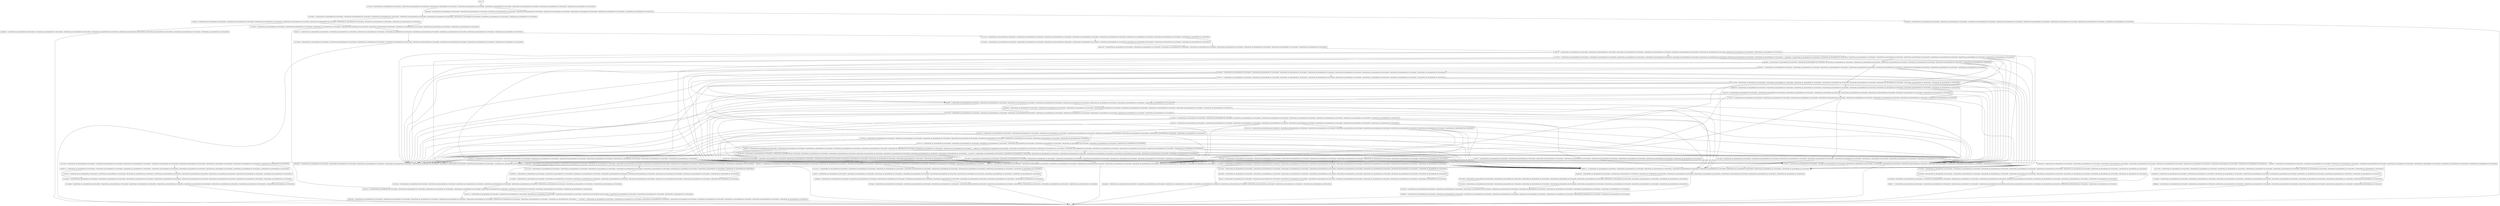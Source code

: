 digraph fetchINWithNoLatch {
node [shape=record];
1175929357 [label="1175929357 - [(!SEQUENTIAL && !JECACHESIZE && DUPLICATES), (!SEQUENTIAL && JECACHESIZE && !DUPLICATES), (SEQUENTIAL && !JECACHESIZE && !DUPLICATES), (!SEQUENTIAL && JECACHESIZE && DUPLICATES), (SEQUENTIAL && JECACHESIZE && DUPLICATES), (SEQUENTIAL && !JECACHESIZE && DUPLICATES), (SEQUENTIAL && JECACHESIZE && !DUPLICATES), (!SEQUENTIAL && !JECACHESIZE && !DUPLICATES)]"];
1757825976 [label="1757825976 - [(!SEQUENTIAL && !JECACHESIZE && DUPLICATES), (!SEQUENTIAL && JECACHESIZE && !DUPLICATES), (SEQUENTIAL && !JECACHESIZE && !DUPLICATES), (!SEQUENTIAL && JECACHESIZE && DUPLICATES), (SEQUENTIAL && JECACHESIZE && DUPLICATES), (SEQUENTIAL && !JECACHESIZE && DUPLICATES), (SEQUENTIAL && JECACHESIZE && !DUPLICATES), (!SEQUENTIAL && !JECACHESIZE && !DUPLICATES)]"];
50576095 [label="50576095 - [(!SEQUENTIAL && !JECACHESIZE && DUPLICATES), (!SEQUENTIAL && JECACHESIZE && !DUPLICATES), (SEQUENTIAL && !JECACHESIZE && !DUPLICATES), (!SEQUENTIAL && JECACHESIZE && DUPLICATES), (SEQUENTIAL && JECACHESIZE && DUPLICATES), (SEQUENTIAL && !JECACHESIZE && DUPLICATES), (SEQUENTIAL && JECACHESIZE && !DUPLICATES), (!SEQUENTIAL && !JECACHESIZE && !DUPLICATES)]"];
688482961 [label="688482961 - [(!SEQUENTIAL && !JECACHESIZE && DUPLICATES), (!SEQUENTIAL && JECACHESIZE && !DUPLICATES), (SEQUENTIAL && !JECACHESIZE && !DUPLICATES), (!SEQUENTIAL && JECACHESIZE && DUPLICATES), (SEQUENTIAL && JECACHESIZE && DUPLICATES), (SEQUENTIAL && !JECACHESIZE && DUPLICATES), (SEQUENTIAL && JECACHESIZE && !DUPLICATES), (!SEQUENTIAL && !JECACHESIZE && !DUPLICATES)]"];
1511283987 [label="1511283987 - [(!SEQUENTIAL && !JECACHESIZE && DUPLICATES), (!SEQUENTIAL && JECACHESIZE && !DUPLICATES), (SEQUENTIAL && !JECACHESIZE && !DUPLICATES), (!SEQUENTIAL && JECACHESIZE && DUPLICATES), (SEQUENTIAL && JECACHESIZE && DUPLICATES), (SEQUENTIAL && !JECACHESIZE && DUPLICATES), (SEQUENTIAL && JECACHESIZE && !DUPLICATES), (!SEQUENTIAL && !JECACHESIZE && !DUPLICATES)]"];
636833717 [label="636833717 - [(!SEQUENTIAL && !JECACHESIZE && DUPLICATES), (!SEQUENTIAL && JECACHESIZE && !DUPLICATES), (SEQUENTIAL && !JECACHESIZE && !DUPLICATES), (!SEQUENTIAL && JECACHESIZE && DUPLICATES), (SEQUENTIAL && JECACHESIZE && DUPLICATES), (SEQUENTIAL && !JECACHESIZE && DUPLICATES), (SEQUENTIAL && JECACHESIZE && !DUPLICATES), (!SEQUENTIAL && !JECACHESIZE && !DUPLICATES)]"];
1428786220 [label="1428786220 - [(!SEQUENTIAL && !JECACHESIZE && DUPLICATES), (!SEQUENTIAL && JECACHESIZE && !DUPLICATES), (SEQUENTIAL && !JECACHESIZE && !DUPLICATES), (!SEQUENTIAL && JECACHESIZE && DUPLICATES), (SEQUENTIAL && JECACHESIZE && DUPLICATES), (SEQUENTIAL && !JECACHESIZE && DUPLICATES), (SEQUENTIAL && JECACHESIZE && !DUPLICATES), (!SEQUENTIAL && !JECACHESIZE && !DUPLICATES)]"];
1859151424 [label="1859151424 - [(!SEQUENTIAL && !JECACHESIZE && DUPLICATES), (!SEQUENTIAL && JECACHESIZE && !DUPLICATES), (SEQUENTIAL && !JECACHESIZE && !DUPLICATES), (!SEQUENTIAL && JECACHESIZE && DUPLICATES), (SEQUENTIAL && JECACHESIZE && DUPLICATES), (SEQUENTIAL && !JECACHESIZE && DUPLICATES), (SEQUENTIAL && JECACHESIZE && !DUPLICATES), (!SEQUENTIAL && !JECACHESIZE && !DUPLICATES)]"];
1865404251 [label="1865404251 - [(!SEQUENTIAL && !JECACHESIZE && DUPLICATES), (!SEQUENTIAL && JECACHESIZE && !DUPLICATES), (SEQUENTIAL && !JECACHESIZE && !DUPLICATES), (!SEQUENTIAL && JECACHESIZE && DUPLICATES), (SEQUENTIAL && JECACHESIZE && DUPLICATES), (SEQUENTIAL && !JECACHESIZE && DUPLICATES), (SEQUENTIAL && JECACHESIZE && !DUPLICATES), (!SEQUENTIAL && !JECACHESIZE && !DUPLICATES)]"];
183567047 [label="183567047 - [(!SEQUENTIAL && !JECACHESIZE && DUPLICATES), (!SEQUENTIAL && JECACHESIZE && !DUPLICATES), (SEQUENTIAL && !JECACHESIZE && !DUPLICATES), (!SEQUENTIAL && JECACHESIZE && DUPLICATES), (SEQUENTIAL && JECACHESIZE && DUPLICATES), (SEQUENTIAL && !JECACHESIZE && DUPLICATES), (SEQUENTIAL && JECACHESIZE && !DUPLICATES), (!SEQUENTIAL && !JECACHESIZE && !DUPLICATES)]"];
1893762248 [label="1893762248 - [(!SEQUENTIAL && !JECACHESIZE && DUPLICATES), (!SEQUENTIAL && JECACHESIZE && !DUPLICATES), (SEQUENTIAL && !JECACHESIZE && !DUPLICATES), (!SEQUENTIAL && JECACHESIZE && DUPLICATES), (SEQUENTIAL && JECACHESIZE && DUPLICATES), (SEQUENTIAL && !JECACHESIZE && DUPLICATES), (SEQUENTIAL && JECACHESIZE && !DUPLICATES), (!SEQUENTIAL && !JECACHESIZE && !DUPLICATES)]"];
1847924907 [label="1847924907 - [(!SEQUENTIAL && !JECACHESIZE && DUPLICATES), (!SEQUENTIAL && JECACHESIZE && !DUPLICATES), (SEQUENTIAL && !JECACHESIZE && !DUPLICATES), (!SEQUENTIAL && JECACHESIZE && DUPLICATES), (SEQUENTIAL && JECACHESIZE && DUPLICATES), (SEQUENTIAL && !JECACHESIZE && DUPLICATES), (SEQUENTIAL && JECACHESIZE && !DUPLICATES), (!SEQUENTIAL && !JECACHESIZE && !DUPLICATES)]"];
1397703344 [label="1397703344 - [(!SEQUENTIAL && !JECACHESIZE && DUPLICATES), (!SEQUENTIAL && JECACHESIZE && !DUPLICATES), (SEQUENTIAL && !JECACHESIZE && !DUPLICATES), (!SEQUENTIAL && JECACHESIZE && DUPLICATES), (SEQUENTIAL && JECACHESIZE && DUPLICATES), (SEQUENTIAL && !JECACHESIZE && DUPLICATES), (SEQUENTIAL && JECACHESIZE && !DUPLICATES), (!SEQUENTIAL && !JECACHESIZE && !DUPLICATES)]"];
1638979623 [label="1638979623 - [(!SEQUENTIAL && !JECACHESIZE && DUPLICATES), (!SEQUENTIAL && JECACHESIZE && !DUPLICATES), (SEQUENTIAL && !JECACHESIZE && !DUPLICATES), (!SEQUENTIAL && JECACHESIZE && DUPLICATES), (SEQUENTIAL && JECACHESIZE && DUPLICATES), (SEQUENTIAL && !JECACHESIZE && DUPLICATES), (SEQUENTIAL && JECACHESIZE && !DUPLICATES), (!SEQUENTIAL && !JECACHESIZE && !DUPLICATES)]"];
1265242331 [label="1265242331 - [(!SEQUENTIAL && !JECACHESIZE && DUPLICATES), (!SEQUENTIAL && JECACHESIZE && !DUPLICATES), (SEQUENTIAL && !JECACHESIZE && !DUPLICATES), (!SEQUENTIAL && JECACHESIZE && DUPLICATES), (SEQUENTIAL && JECACHESIZE && DUPLICATES), (SEQUENTIAL && !JECACHESIZE && DUPLICATES), (SEQUENTIAL && JECACHESIZE && !DUPLICATES), (!SEQUENTIAL && !JECACHESIZE && !DUPLICATES)]"];
1968321042 [label="1968321042 - [(!SEQUENTIAL && !JECACHESIZE && DUPLICATES), (!SEQUENTIAL && JECACHESIZE && !DUPLICATES), (SEQUENTIAL && !JECACHESIZE && !DUPLICATES), (!SEQUENTIAL && JECACHESIZE && DUPLICATES), (SEQUENTIAL && JECACHESIZE && DUPLICATES), (SEQUENTIAL && !JECACHESIZE && DUPLICATES), (SEQUENTIAL && JECACHESIZE && !DUPLICATES), (!SEQUENTIAL && !JECACHESIZE && !DUPLICATES)]"];
1294930820 [label="1294930820 - [(!SEQUENTIAL && !JECACHESIZE && DUPLICATES), (!SEQUENTIAL && JECACHESIZE && !DUPLICATES), (SEQUENTIAL && !JECACHESIZE && !DUPLICATES), (!SEQUENTIAL && JECACHESIZE && DUPLICATES), (SEQUENTIAL && JECACHESIZE && DUPLICATES), (SEQUENTIAL && !JECACHESIZE && DUPLICATES), (SEQUENTIAL && JECACHESIZE && !DUPLICATES), (!SEQUENTIAL && !JECACHESIZE && !DUPLICATES)]"];
842222343 [label="842222343 - [(!SEQUENTIAL && !JECACHESIZE && DUPLICATES), (!SEQUENTIAL && JECACHESIZE && !DUPLICATES), (SEQUENTIAL && !JECACHESIZE && !DUPLICATES), (!SEQUENTIAL && JECACHESIZE && DUPLICATES), (SEQUENTIAL && JECACHESIZE && DUPLICATES), (SEQUENTIAL && !JECACHESIZE && DUPLICATES), (SEQUENTIAL && JECACHESIZE && !DUPLICATES), (!SEQUENTIAL && !JECACHESIZE && !DUPLICATES)]"];
1990811282 [label="1990811282 - [(!SEQUENTIAL && !JECACHESIZE && DUPLICATES), (!SEQUENTIAL && JECACHESIZE && !DUPLICATES), (SEQUENTIAL && !JECACHESIZE && !DUPLICATES), (!SEQUENTIAL && JECACHESIZE && DUPLICATES), (SEQUENTIAL && JECACHESIZE && DUPLICATES), (SEQUENTIAL && !JECACHESIZE && DUPLICATES), (SEQUENTIAL && JECACHESIZE && !DUPLICATES), (!SEQUENTIAL && !JECACHESIZE && !DUPLICATES)]"];
2129258014 [label="2129258014 - [(!SEQUENTIAL && !JECACHESIZE && DUPLICATES), (!SEQUENTIAL && JECACHESIZE && !DUPLICATES), (SEQUENTIAL && !JECACHESIZE && !DUPLICATES), (!SEQUENTIAL && JECACHESIZE && DUPLICATES), (SEQUENTIAL && JECACHESIZE && DUPLICATES), (SEQUENTIAL && !JECACHESIZE && DUPLICATES), (SEQUENTIAL && JECACHESIZE && !DUPLICATES), (!SEQUENTIAL && !JECACHESIZE && !DUPLICATES)]"];
416742822 [label="416742822 - [(!SEQUENTIAL && !JECACHESIZE && DUPLICATES), (!SEQUENTIAL && JECACHESIZE && !DUPLICATES), (SEQUENTIAL && !JECACHESIZE && !DUPLICATES), (!SEQUENTIAL && JECACHESIZE && DUPLICATES), (SEQUENTIAL && JECACHESIZE && DUPLICATES), (SEQUENTIAL && !JECACHESIZE && DUPLICATES), (SEQUENTIAL && JECACHESIZE && !DUPLICATES), (!SEQUENTIAL && !JECACHESIZE && !DUPLICATES)]"];
988605829 [label="988605829 - [(!SEQUENTIAL && !JECACHESIZE && DUPLICATES), (!SEQUENTIAL && JECACHESIZE && !DUPLICATES), (SEQUENTIAL && !JECACHESIZE && !DUPLICATES), (!SEQUENTIAL && JECACHESIZE && DUPLICATES), (SEQUENTIAL && JECACHESIZE && DUPLICATES), (SEQUENTIAL && !JECACHESIZE && DUPLICATES), (SEQUENTIAL && JECACHESIZE && !DUPLICATES), (!SEQUENTIAL && !JECACHESIZE && !DUPLICATES)]"];
978810331 [label="978810331 - [(!SEQUENTIAL && !JECACHESIZE && DUPLICATES), (!SEQUENTIAL && JECACHESIZE && !DUPLICATES), (SEQUENTIAL && !JECACHESIZE && !DUPLICATES), (!SEQUENTIAL && JECACHESIZE && DUPLICATES), (SEQUENTIAL && JECACHESIZE && DUPLICATES), (SEQUENTIAL && !JECACHESIZE && DUPLICATES), (SEQUENTIAL && JECACHESIZE && !DUPLICATES), (!SEQUENTIAL && !JECACHESIZE && !DUPLICATES)]"];
143076157 [label="143076157 - [(!SEQUENTIAL && !JECACHESIZE && DUPLICATES), (!SEQUENTIAL && JECACHESIZE && !DUPLICATES), (SEQUENTIAL && !JECACHESIZE && !DUPLICATES), (!SEQUENTIAL && JECACHESIZE && DUPLICATES), (SEQUENTIAL && JECACHESIZE && DUPLICATES), (SEQUENTIAL && !JECACHESIZE && DUPLICATES), (SEQUENTIAL && JECACHESIZE && !DUPLICATES), (!SEQUENTIAL && !JECACHESIZE && !DUPLICATES)]"];
1286408285 [label="1286408285 - [(!SEQUENTIAL && !JECACHESIZE && DUPLICATES), (!SEQUENTIAL && JECACHESIZE && !DUPLICATES), (SEQUENTIAL && !JECACHESIZE && !DUPLICATES), (!SEQUENTIAL && JECACHESIZE && DUPLICATES), (SEQUENTIAL && JECACHESIZE && DUPLICATES), (SEQUENTIAL && !JECACHESIZE && DUPLICATES), (SEQUENTIAL && JECACHESIZE && !DUPLICATES), (!SEQUENTIAL && !JECACHESIZE && !DUPLICATES)]"];
1620137950 [label="1620137950 - [(!SEQUENTIAL && !JECACHESIZE && DUPLICATES), (!SEQUENTIAL && JECACHESIZE && !DUPLICATES), (SEQUENTIAL && !JECACHESIZE && !DUPLICATES), (!SEQUENTIAL && JECACHESIZE && DUPLICATES), (SEQUENTIAL && JECACHESIZE && DUPLICATES), (SEQUENTIAL && !JECACHESIZE && DUPLICATES), (SEQUENTIAL && JECACHESIZE && !DUPLICATES), (!SEQUENTIAL && !JECACHESIZE && !DUPLICATES)]"];
2075461814 [label="2075461814 - [(!SEQUENTIAL && !JECACHESIZE && DUPLICATES), (!SEQUENTIAL && JECACHESIZE && !DUPLICATES), (SEQUENTIAL && !JECACHESIZE && !DUPLICATES), (!SEQUENTIAL && JECACHESIZE && DUPLICATES), (SEQUENTIAL && JECACHESIZE && DUPLICATES), (SEQUENTIAL && !JECACHESIZE && DUPLICATES), (SEQUENTIAL && JECACHESIZE && !DUPLICATES), (!SEQUENTIAL && !JECACHESIZE && !DUPLICATES)]"];
1990681731 [label="1990681731 - [(!SEQUENTIAL && !JECACHESIZE && DUPLICATES), (!SEQUENTIAL && JECACHESIZE && !DUPLICATES), (SEQUENTIAL && !JECACHESIZE && !DUPLICATES), (!SEQUENTIAL && JECACHESIZE && DUPLICATES), (SEQUENTIAL && JECACHESIZE && DUPLICATES), (SEQUENTIAL && !JECACHESIZE && DUPLICATES), (SEQUENTIAL && JECACHESIZE && !DUPLICATES), (!SEQUENTIAL && !JECACHESIZE && !DUPLICATES)]"];
325332469 [label="325332469 - [(!SEQUENTIAL && !JECACHESIZE && DUPLICATES), (!SEQUENTIAL && JECACHESIZE && !DUPLICATES), (SEQUENTIAL && !JECACHESIZE && !DUPLICATES), (!SEQUENTIAL && JECACHESIZE && DUPLICATES), (SEQUENTIAL && JECACHESIZE && DUPLICATES), (SEQUENTIAL && !JECACHESIZE && DUPLICATES), (SEQUENTIAL && JECACHESIZE && !DUPLICATES), (!SEQUENTIAL && !JECACHESIZE && !DUPLICATES)]"];
549726033 [label="549726033 - [(!SEQUENTIAL && !JECACHESIZE && DUPLICATES), (!SEQUENTIAL && JECACHESIZE && !DUPLICATES), (SEQUENTIAL && !JECACHESIZE && !DUPLICATES), (!SEQUENTIAL && JECACHESIZE && DUPLICATES), (SEQUENTIAL && JECACHESIZE && DUPLICATES), (SEQUENTIAL && !JECACHESIZE && DUPLICATES), (SEQUENTIAL && JECACHESIZE && !DUPLICATES), (!SEQUENTIAL && !JECACHESIZE && !DUPLICATES)]"];
entry [label="entry - []"];
exit [label="exit - []"];
1282603265 [label="1282603265 - [(!SEQUENTIAL && !JECACHESIZE && DUPLICATES), (!SEQUENTIAL && JECACHESIZE && !DUPLICATES), (SEQUENTIAL && !JECACHESIZE && !DUPLICATES), (!SEQUENTIAL && JECACHESIZE && DUPLICATES), (SEQUENTIAL && JECACHESIZE && DUPLICATES), (SEQUENTIAL && !JECACHESIZE && DUPLICATES), (SEQUENTIAL && JECACHESIZE && !DUPLICATES), (!SEQUENTIAL && !JECACHESIZE && !DUPLICATES)]"];
862848676 [label="862848676 - [(!SEQUENTIAL && !JECACHESIZE && DUPLICATES), (!SEQUENTIAL && JECACHESIZE && !DUPLICATES), (SEQUENTIAL && !JECACHESIZE && !DUPLICATES), (!SEQUENTIAL && JECACHESIZE && DUPLICATES), (SEQUENTIAL && JECACHESIZE && DUPLICATES), (SEQUENTIAL && !JECACHESIZE && DUPLICATES), (SEQUENTIAL && JECACHESIZE && !DUPLICATES), (!SEQUENTIAL && !JECACHESIZE && !DUPLICATES)]"];
1804221626 [label="1804221626 - [(!SEQUENTIAL && !JECACHESIZE && DUPLICATES), (!SEQUENTIAL && JECACHESIZE && !DUPLICATES), (SEQUENTIAL && !JECACHESIZE && !DUPLICATES), (!SEQUENTIAL && JECACHESIZE && DUPLICATES), (SEQUENTIAL && JECACHESIZE && DUPLICATES), (SEQUENTIAL && !JECACHESIZE && DUPLICATES), (SEQUENTIAL && JECACHESIZE && !DUPLICATES), (!SEQUENTIAL && !JECACHESIZE && !DUPLICATES)]"];
297215423 [label="297215423 - [(!SEQUENTIAL && !JECACHESIZE && DUPLICATES), (!SEQUENTIAL && JECACHESIZE && !DUPLICATES), (SEQUENTIAL && !JECACHESIZE && !DUPLICATES), (!SEQUENTIAL && JECACHESIZE && DUPLICATES), (SEQUENTIAL && JECACHESIZE && DUPLICATES), (SEQUENTIAL && !JECACHESIZE && DUPLICATES), (SEQUENTIAL && JECACHESIZE && !DUPLICATES), (!SEQUENTIAL && !JECACHESIZE && !DUPLICATES)]"];
577631483 [label="577631483 - [(!SEQUENTIAL && !JECACHESIZE && DUPLICATES), (!SEQUENTIAL && JECACHESIZE && !DUPLICATES), (SEQUENTIAL && !JECACHESIZE && !DUPLICATES), (!SEQUENTIAL && JECACHESIZE && DUPLICATES), (SEQUENTIAL && JECACHESIZE && DUPLICATES), (SEQUENTIAL && !JECACHESIZE && DUPLICATES), (SEQUENTIAL && JECACHESIZE && !DUPLICATES), (!SEQUENTIAL && !JECACHESIZE && !DUPLICATES)]"];
689869031 [label="689869031 - [(!SEQUENTIAL && !JECACHESIZE && DUPLICATES), (!SEQUENTIAL && JECACHESIZE && !DUPLICATES), (SEQUENTIAL && !JECACHESIZE && !DUPLICATES), (!SEQUENTIAL && JECACHESIZE && DUPLICATES), (SEQUENTIAL && JECACHESIZE && DUPLICATES), (SEQUENTIAL && !JECACHESIZE && DUPLICATES), (SEQUENTIAL && JECACHESIZE && !DUPLICATES), (!SEQUENTIAL && !JECACHESIZE && !DUPLICATES)]"];
1146765544 [label="1146765544 - [(!SEQUENTIAL && !JECACHESIZE && DUPLICATES), (!SEQUENTIAL && JECACHESIZE && !DUPLICATES), (SEQUENTIAL && !JECACHESIZE && !DUPLICATES), (!SEQUENTIAL && JECACHESIZE && DUPLICATES), (SEQUENTIAL && JECACHESIZE && DUPLICATES), (SEQUENTIAL && !JECACHESIZE && DUPLICATES), (SEQUENTIAL && JECACHESIZE && !DUPLICATES), (!SEQUENTIAL && !JECACHESIZE && !DUPLICATES)]"];
332726169 [label="332726169 - [(!SEQUENTIAL && !JECACHESIZE && DUPLICATES), (!SEQUENTIAL && JECACHESIZE && !DUPLICATES), (SEQUENTIAL && !JECACHESIZE && !DUPLICATES), (!SEQUENTIAL && JECACHESIZE && DUPLICATES), (SEQUENTIAL && JECACHESIZE && DUPLICATES), (SEQUENTIAL && !JECACHESIZE && DUPLICATES), (SEQUENTIAL && JECACHESIZE && !DUPLICATES), (!SEQUENTIAL && !JECACHESIZE && !DUPLICATES)]"];
380048721 [label="380048721 - [(!SEQUENTIAL && !JECACHESIZE && DUPLICATES), (!SEQUENTIAL && JECACHESIZE && !DUPLICATES), (SEQUENTIAL && !JECACHESIZE && !DUPLICATES), (!SEQUENTIAL && JECACHESIZE && DUPLICATES), (SEQUENTIAL && JECACHESIZE && DUPLICATES), (SEQUENTIAL && !JECACHESIZE && DUPLICATES), (SEQUENTIAL && JECACHESIZE && !DUPLICATES), (!SEQUENTIAL && !JECACHESIZE && !DUPLICATES)]"];
95720940 [label="95720940 - [(!SEQUENTIAL && !JECACHESIZE && DUPLICATES), (!SEQUENTIAL && JECACHESIZE && !DUPLICATES), (SEQUENTIAL && !JECACHESIZE && !DUPLICATES), (!SEQUENTIAL && JECACHESIZE && DUPLICATES), (SEQUENTIAL && JECACHESIZE && DUPLICATES), (SEQUENTIAL && !JECACHESIZE && DUPLICATES), (SEQUENTIAL && JECACHESIZE && !DUPLICATES), (!SEQUENTIAL && !JECACHESIZE && !DUPLICATES)]"];
1354236609 [label="1354236609 - [(!SEQUENTIAL && !JECACHESIZE && DUPLICATES), (!SEQUENTIAL && JECACHESIZE && !DUPLICATES), (SEQUENTIAL && !JECACHESIZE && !DUPLICATES), (!SEQUENTIAL && JECACHESIZE && DUPLICATES), (SEQUENTIAL && JECACHESIZE && DUPLICATES), (SEQUENTIAL && !JECACHESIZE && DUPLICATES), (SEQUENTIAL && JECACHESIZE && !DUPLICATES), (!SEQUENTIAL && !JECACHESIZE && !DUPLICATES)]"];
296424157 [label="296424157 - [(!SEQUENTIAL && !JECACHESIZE && DUPLICATES), (!SEQUENTIAL && JECACHESIZE && !DUPLICATES), (SEQUENTIAL && !JECACHESIZE && !DUPLICATES), (!SEQUENTIAL && JECACHESIZE && DUPLICATES), (SEQUENTIAL && JECACHESIZE && DUPLICATES), (SEQUENTIAL && !JECACHESIZE && DUPLICATES), (SEQUENTIAL && JECACHESIZE && !DUPLICATES), (!SEQUENTIAL && !JECACHESIZE && !DUPLICATES)]"];
1809848671 [label="1809848671 - [(!SEQUENTIAL && !JECACHESIZE && DUPLICATES), (!SEQUENTIAL && JECACHESIZE && !DUPLICATES), (SEQUENTIAL && !JECACHESIZE && !DUPLICATES), (!SEQUENTIAL && JECACHESIZE && DUPLICATES), (SEQUENTIAL && JECACHESIZE && DUPLICATES), (SEQUENTIAL && !JECACHESIZE && DUPLICATES), (SEQUENTIAL && JECACHESIZE && !DUPLICATES), (!SEQUENTIAL && !JECACHESIZE && !DUPLICATES)]"];
707290272 [label="707290272 - [(!SEQUENTIAL && !JECACHESIZE && DUPLICATES), (!SEQUENTIAL && JECACHESIZE && !DUPLICATES), (SEQUENTIAL && !JECACHESIZE && !DUPLICATES), (!SEQUENTIAL && JECACHESIZE && DUPLICATES), (SEQUENTIAL && JECACHESIZE && DUPLICATES), (SEQUENTIAL && !JECACHESIZE && DUPLICATES), (SEQUENTIAL && JECACHESIZE && !DUPLICATES), (!SEQUENTIAL && !JECACHESIZE && !DUPLICATES)]"];
2118655692 [label="2118655692 - [(!SEQUENTIAL && !JECACHESIZE && DUPLICATES), (!SEQUENTIAL && JECACHESIZE && !DUPLICATES), (SEQUENTIAL && !JECACHESIZE && !DUPLICATES), (!SEQUENTIAL && JECACHESIZE && DUPLICATES), (SEQUENTIAL && JECACHESIZE && DUPLICATES), (SEQUENTIAL && !JECACHESIZE && DUPLICATES), (SEQUENTIAL && JECACHESIZE && !DUPLICATES), (!SEQUENTIAL && !JECACHESIZE && !DUPLICATES)]"];
260797119 [label="260797119 - [(!SEQUENTIAL && !JECACHESIZE && DUPLICATES), (!SEQUENTIAL && JECACHESIZE && !DUPLICATES), (SEQUENTIAL && !JECACHESIZE && !DUPLICATES), (!SEQUENTIAL && JECACHESIZE && DUPLICATES), (SEQUENTIAL && JECACHESIZE && DUPLICATES), (SEQUENTIAL && !JECACHESIZE && DUPLICATES), (SEQUENTIAL && JECACHESIZE && !DUPLICATES), (!SEQUENTIAL && !JECACHESIZE && !DUPLICATES)]"];
206464446 [label="206464446 - [(!SEQUENTIAL && !JECACHESIZE && DUPLICATES), (!SEQUENTIAL && JECACHESIZE && !DUPLICATES), (SEQUENTIAL && !JECACHESIZE && !DUPLICATES), (!SEQUENTIAL && JECACHESIZE && DUPLICATES), (SEQUENTIAL && JECACHESIZE && DUPLICATES), (SEQUENTIAL && !JECACHESIZE && DUPLICATES), (SEQUENTIAL && JECACHESIZE && !DUPLICATES), (!SEQUENTIAL && !JECACHESIZE && !DUPLICATES)]"];
651328852 [label="651328852 - [(!SEQUENTIAL && !JECACHESIZE && DUPLICATES), (!SEQUENTIAL && JECACHESIZE && !DUPLICATES), (SEQUENTIAL && !JECACHESIZE && !DUPLICATES), (!SEQUENTIAL && JECACHESIZE && DUPLICATES), (SEQUENTIAL && JECACHESIZE && DUPLICATES), (SEQUENTIAL && !JECACHESIZE && DUPLICATES), (SEQUENTIAL && JECACHESIZE && !DUPLICATES), (!SEQUENTIAL && !JECACHESIZE && !DUPLICATES)]"];
76694137 [label="76694137 - [(!SEQUENTIAL && !JECACHESIZE && DUPLICATES), (!SEQUENTIAL && JECACHESIZE && !DUPLICATES), (SEQUENTIAL && !JECACHESIZE && !DUPLICATES), (!SEQUENTIAL && JECACHESIZE && DUPLICATES), (SEQUENTIAL && JECACHESIZE && DUPLICATES), (SEQUENTIAL && !JECACHESIZE && DUPLICATES), (SEQUENTIAL && JECACHESIZE && !DUPLICATES), (!SEQUENTIAL && !JECACHESIZE && !DUPLICATES)]"];
13068287 [label="13068287 - [(!SEQUENTIAL && !JECACHESIZE && DUPLICATES), (!SEQUENTIAL && JECACHESIZE && !DUPLICATES), (SEQUENTIAL && !JECACHESIZE && !DUPLICATES), (!SEQUENTIAL && JECACHESIZE && DUPLICATES), (SEQUENTIAL && JECACHESIZE && DUPLICATES), (SEQUENTIAL && !JECACHESIZE && DUPLICATES), (SEQUENTIAL && JECACHESIZE && !DUPLICATES), (!SEQUENTIAL && !JECACHESIZE && !DUPLICATES)]"];
952321609 [label="952321609 - [(!SEQUENTIAL && !JECACHESIZE && DUPLICATES), (!SEQUENTIAL && JECACHESIZE && !DUPLICATES), (SEQUENTIAL && !JECACHESIZE && !DUPLICATES), (!SEQUENTIAL && JECACHESIZE && DUPLICATES), (SEQUENTIAL && JECACHESIZE && DUPLICATES), (SEQUENTIAL && !JECACHESIZE && DUPLICATES), (SEQUENTIAL && JECACHESIZE && !DUPLICATES), (!SEQUENTIAL && !JECACHESIZE && !DUPLICATES)]"];
1401506401 [label="1401506401 - [(!SEQUENTIAL && !JECACHESIZE && DUPLICATES), (!SEQUENTIAL && JECACHESIZE && !DUPLICATES), (SEQUENTIAL && !JECACHESIZE && !DUPLICATES), (!SEQUENTIAL && JECACHESIZE && DUPLICATES), (SEQUENTIAL && JECACHESIZE && DUPLICATES), (SEQUENTIAL && !JECACHESIZE && DUPLICATES), (SEQUENTIAL && JECACHESIZE && !DUPLICATES), (!SEQUENTIAL && !JECACHESIZE && !DUPLICATES)]"];
624863564 [label="624863564 - [(!SEQUENTIAL && !JECACHESIZE && DUPLICATES), (!SEQUENTIAL && JECACHESIZE && !DUPLICATES), (SEQUENTIAL && !JECACHESIZE && !DUPLICATES), (!SEQUENTIAL && JECACHESIZE && DUPLICATES), (SEQUENTIAL && JECACHESIZE && DUPLICATES), (SEQUENTIAL && !JECACHESIZE && DUPLICATES), (SEQUENTIAL && JECACHESIZE && !DUPLICATES), (!SEQUENTIAL && !JECACHESIZE && !DUPLICATES)]"];
26481289 [label="26481289 - [(!SEQUENTIAL && !JECACHESIZE && DUPLICATES), (!SEQUENTIAL && JECACHESIZE && !DUPLICATES), (SEQUENTIAL && !JECACHESIZE && !DUPLICATES), (!SEQUENTIAL && JECACHESIZE && DUPLICATES), (SEQUENTIAL && JECACHESIZE && DUPLICATES), (SEQUENTIAL && !JECACHESIZE && DUPLICATES), (SEQUENTIAL && JECACHESIZE && !DUPLICATES), (!SEQUENTIAL && !JECACHESIZE && !DUPLICATES)]"];
1017569953 [label="1017569953 - [(!SEQUENTIAL && !JECACHESIZE && DUPLICATES), (!SEQUENTIAL && JECACHESIZE && !DUPLICATES), (SEQUENTIAL && !JECACHESIZE && !DUPLICATES), (!SEQUENTIAL && JECACHESIZE && DUPLICATES), (SEQUENTIAL && JECACHESIZE && DUPLICATES), (SEQUENTIAL && !JECACHESIZE && DUPLICATES), (SEQUENTIAL && JECACHESIZE && !DUPLICATES), (!SEQUENTIAL && !JECACHESIZE && !DUPLICATES)]"];
1372014855 [label="1372014855 - [(!SEQUENTIAL && !JECACHESIZE && DUPLICATES), (!SEQUENTIAL && JECACHESIZE && !DUPLICATES), (SEQUENTIAL && !JECACHESIZE && !DUPLICATES), (!SEQUENTIAL && JECACHESIZE && DUPLICATES), (SEQUENTIAL && JECACHESIZE && DUPLICATES), (SEQUENTIAL && !JECACHESIZE && DUPLICATES), (SEQUENTIAL && JECACHESIZE && !DUPLICATES), (!SEQUENTIAL && !JECACHESIZE && !DUPLICATES)]"];
681769108 [label="681769108 - [(!SEQUENTIAL && !JECACHESIZE && DUPLICATES), (!SEQUENTIAL && JECACHESIZE && !DUPLICATES), (SEQUENTIAL && !JECACHESIZE && !DUPLICATES), (!SEQUENTIAL && JECACHESIZE && DUPLICATES), (SEQUENTIAL && JECACHESIZE && DUPLICATES), (SEQUENTIAL && !JECACHESIZE && DUPLICATES), (SEQUENTIAL && JECACHESIZE && !DUPLICATES), (!SEQUENTIAL && !JECACHESIZE && !DUPLICATES)]"];
1421369496 [label="1421369496 - [(!SEQUENTIAL && !JECACHESIZE && DUPLICATES), (!SEQUENTIAL && JECACHESIZE && !DUPLICATES), (SEQUENTIAL && !JECACHESIZE && !DUPLICATES), (!SEQUENTIAL && JECACHESIZE && DUPLICATES), (SEQUENTIAL && JECACHESIZE && DUPLICATES), (SEQUENTIAL && !JECACHESIZE && DUPLICATES), (SEQUENTIAL && JECACHESIZE && !DUPLICATES), (!SEQUENTIAL && !JECACHESIZE && !DUPLICATES)]"];
439808337 [label="439808337 - [(!SEQUENTIAL && !JECACHESIZE && DUPLICATES), (!SEQUENTIAL && JECACHESIZE && !DUPLICATES), (SEQUENTIAL && !JECACHESIZE && !DUPLICATES), (!SEQUENTIAL && JECACHESIZE && DUPLICATES), (SEQUENTIAL && JECACHESIZE && DUPLICATES), (SEQUENTIAL && !JECACHESIZE && DUPLICATES), (SEQUENTIAL && JECACHESIZE && !DUPLICATES), (!SEQUENTIAL && !JECACHESIZE && !DUPLICATES)]"];
1544436274 [label="1544436274 - [(!SEQUENTIAL && !JECACHESIZE && DUPLICATES), (!SEQUENTIAL && JECACHESIZE && !DUPLICATES), (SEQUENTIAL && !JECACHESIZE && !DUPLICATES), (!SEQUENTIAL && JECACHESIZE && DUPLICATES), (SEQUENTIAL && JECACHESIZE && DUPLICATES), (SEQUENTIAL && !JECACHESIZE && DUPLICATES), (SEQUENTIAL && JECACHESIZE && !DUPLICATES), (!SEQUENTIAL && !JECACHESIZE && !DUPLICATES)]"];
1786965918 [label="1786965918 - [(!SEQUENTIAL && !JECACHESIZE && DUPLICATES), (!SEQUENTIAL && JECACHESIZE && !DUPLICATES), (SEQUENTIAL && !JECACHESIZE && !DUPLICATES), (!SEQUENTIAL && JECACHESIZE && DUPLICATES), (SEQUENTIAL && JECACHESIZE && DUPLICATES), (SEQUENTIAL && !JECACHESIZE && DUPLICATES), (SEQUENTIAL && JECACHESIZE && !DUPLICATES), (!SEQUENTIAL && !JECACHESIZE && !DUPLICATES)]"];
1437152215 [label="1437152215 - [(!SEQUENTIAL && !JECACHESIZE && DUPLICATES), (!SEQUENTIAL && JECACHESIZE && !DUPLICATES), (SEQUENTIAL && !JECACHESIZE && !DUPLICATES), (!SEQUENTIAL && JECACHESIZE && DUPLICATES), (SEQUENTIAL && JECACHESIZE && DUPLICATES), (SEQUENTIAL && !JECACHESIZE && DUPLICATES), (SEQUENTIAL && JECACHESIZE && !DUPLICATES), (!SEQUENTIAL && !JECACHESIZE && !DUPLICATES)]"];
564299246 [label="564299246 - [(!SEQUENTIAL && !JECACHESIZE && DUPLICATES), (!SEQUENTIAL && JECACHESIZE && !DUPLICATES), (SEQUENTIAL && !JECACHESIZE && !DUPLICATES), (!SEQUENTIAL && JECACHESIZE && DUPLICATES), (SEQUENTIAL && JECACHESIZE && DUPLICATES), (SEQUENTIAL && !JECACHESIZE && DUPLICATES), (SEQUENTIAL && JECACHESIZE && !DUPLICATES), (!SEQUENTIAL && !JECACHESIZE && !DUPLICATES)]"];
1714490439 [label="1714490439 - [(!SEQUENTIAL && !JECACHESIZE && DUPLICATES), (!SEQUENTIAL && JECACHESIZE && !DUPLICATES), (SEQUENTIAL && !JECACHESIZE && !DUPLICATES), (!SEQUENTIAL && JECACHESIZE && DUPLICATES), (SEQUENTIAL && JECACHESIZE && DUPLICATES), (SEQUENTIAL && !JECACHESIZE && DUPLICATES), (SEQUENTIAL && JECACHESIZE && !DUPLICATES), (!SEQUENTIAL && !JECACHESIZE && !DUPLICATES)]"];
1533809191 [label="1533809191 - [(!SEQUENTIAL && !JECACHESIZE && DUPLICATES), (!SEQUENTIAL && JECACHESIZE && !DUPLICATES), (SEQUENTIAL && !JECACHESIZE && !DUPLICATES), (!SEQUENTIAL && JECACHESIZE && DUPLICATES), (SEQUENTIAL && JECACHESIZE && DUPLICATES), (SEQUENTIAL && !JECACHESIZE && DUPLICATES), (SEQUENTIAL && JECACHESIZE && !DUPLICATES), (!SEQUENTIAL && !JECACHESIZE && !DUPLICATES)]"];
2029684508 [label="2029684508 - [(!SEQUENTIAL && !JECACHESIZE && DUPLICATES), (!SEQUENTIAL && JECACHESIZE && !DUPLICATES), (SEQUENTIAL && !JECACHESIZE && !DUPLICATES), (!SEQUENTIAL && JECACHESIZE && DUPLICATES), (SEQUENTIAL && JECACHESIZE && DUPLICATES), (SEQUENTIAL && !JECACHESIZE && DUPLICATES), (SEQUENTIAL && JECACHESIZE && !DUPLICATES), (!SEQUENTIAL && !JECACHESIZE && !DUPLICATES)]"];
92830934 [label="92830934 - [(!SEQUENTIAL && !JECACHESIZE && DUPLICATES), (!SEQUENTIAL && JECACHESIZE && !DUPLICATES), (SEQUENTIAL && !JECACHESIZE && !DUPLICATES), (!SEQUENTIAL && JECACHESIZE && DUPLICATES), (SEQUENTIAL && JECACHESIZE && DUPLICATES), (SEQUENTIAL && !JECACHESIZE && DUPLICATES), (SEQUENTIAL && JECACHESIZE && !DUPLICATES), (!SEQUENTIAL && !JECACHESIZE && !DUPLICATES)]"];
949745426 [label="949745426 - [(!SEQUENTIAL && !JECACHESIZE && DUPLICATES), (!SEQUENTIAL && JECACHESIZE && !DUPLICATES), (SEQUENTIAL && !JECACHESIZE && !DUPLICATES), (!SEQUENTIAL && JECACHESIZE && DUPLICATES), (SEQUENTIAL && JECACHESIZE && DUPLICATES), (SEQUENTIAL && !JECACHESIZE && DUPLICATES), (SEQUENTIAL && JECACHESIZE && !DUPLICATES), (!SEQUENTIAL && !JECACHESIZE && !DUPLICATES)]"];
735984418 [label="735984418 - [(!SEQUENTIAL && !JECACHESIZE && DUPLICATES), (!SEQUENTIAL && JECACHESIZE && !DUPLICATES), (SEQUENTIAL && !JECACHESIZE && !DUPLICATES), (!SEQUENTIAL && JECACHESIZE && DUPLICATES), (SEQUENTIAL && JECACHESIZE && DUPLICATES), (SEQUENTIAL && !JECACHESIZE && DUPLICATES), (SEQUENTIAL && JECACHESIZE && !DUPLICATES), (!SEQUENTIAL && !JECACHESIZE && !DUPLICATES)]"];
361374097 [label="361374097 - [(!SEQUENTIAL && !JECACHESIZE && DUPLICATES), (!SEQUENTIAL && JECACHESIZE && !DUPLICATES), (SEQUENTIAL && !JECACHESIZE && !DUPLICATES), (!SEQUENTIAL && JECACHESIZE && DUPLICATES), (SEQUENTIAL && JECACHESIZE && DUPLICATES), (SEQUENTIAL && !JECACHESIZE && DUPLICATES), (SEQUENTIAL && JECACHESIZE && !DUPLICATES), (!SEQUENTIAL && !JECACHESIZE && !DUPLICATES)]"];
1081797632 [label="1081797632 - [(!SEQUENTIAL && !JECACHESIZE && DUPLICATES), (!SEQUENTIAL && JECACHESIZE && !DUPLICATES), (SEQUENTIAL && !JECACHESIZE && !DUPLICATES), (!SEQUENTIAL && JECACHESIZE && DUPLICATES), (SEQUENTIAL && JECACHESIZE && DUPLICATES), (SEQUENTIAL && !JECACHESIZE && DUPLICATES), (SEQUENTIAL && JECACHESIZE && !DUPLICATES), (!SEQUENTIAL && !JECACHESIZE && !DUPLICATES)]"];
1349504935 [label="1349504935 - [(!SEQUENTIAL && !JECACHESIZE && DUPLICATES), (!SEQUENTIAL && JECACHESIZE && !DUPLICATES), (SEQUENTIAL && !JECACHESIZE && !DUPLICATES), (!SEQUENTIAL && JECACHESIZE && DUPLICATES), (SEQUENTIAL && JECACHESIZE && DUPLICATES), (SEQUENTIAL && !JECACHESIZE && DUPLICATES), (SEQUENTIAL && JECACHESIZE && !DUPLICATES), (!SEQUENTIAL && !JECACHESIZE && !DUPLICATES)]"];
2117290702 [label="2117290702 - [(!SEQUENTIAL && !JECACHESIZE && DUPLICATES), (!SEQUENTIAL && JECACHESIZE && !DUPLICATES), (SEQUENTIAL && !JECACHESIZE && !DUPLICATES), (!SEQUENTIAL && JECACHESIZE && DUPLICATES), (SEQUENTIAL && JECACHESIZE && DUPLICATES), (SEQUENTIAL && !JECACHESIZE && DUPLICATES), (SEQUENTIAL && JECACHESIZE && !DUPLICATES), (!SEQUENTIAL && !JECACHESIZE && !DUPLICATES)]"];
1729738181 [label="1729738181 - [(!SEQUENTIAL && !JECACHESIZE && DUPLICATES), (!SEQUENTIAL && JECACHESIZE && !DUPLICATES), (SEQUENTIAL && !JECACHESIZE && !DUPLICATES), (!SEQUENTIAL && JECACHESIZE && DUPLICATES), (SEQUENTIAL && JECACHESIZE && DUPLICATES), (SEQUENTIAL && !JECACHESIZE && DUPLICATES), (SEQUENTIAL && JECACHESIZE && !DUPLICATES), (!SEQUENTIAL && !JECACHESIZE && !DUPLICATES)]"];
378288326 [label="378288326 - [(!SEQUENTIAL && !JECACHESIZE && DUPLICATES), (!SEQUENTIAL && JECACHESIZE && !DUPLICATES), (SEQUENTIAL && !JECACHESIZE && !DUPLICATES), (!SEQUENTIAL && JECACHESIZE && DUPLICATES), (SEQUENTIAL && JECACHESIZE && DUPLICATES), (SEQUENTIAL && !JECACHESIZE && DUPLICATES), (SEQUENTIAL && JECACHESIZE && !DUPLICATES), (!SEQUENTIAL && !JECACHESIZE && !DUPLICATES)]"];
1205113616 [label="1205113616 - [(!SEQUENTIAL && !JECACHESIZE && DUPLICATES), (!SEQUENTIAL && JECACHESIZE && !DUPLICATES), (SEQUENTIAL && !JECACHESIZE && !DUPLICATES), (!SEQUENTIAL && JECACHESIZE && DUPLICATES), (SEQUENTIAL && JECACHESIZE && DUPLICATES), (SEQUENTIAL && !JECACHESIZE && DUPLICATES), (SEQUENTIAL && JECACHESIZE && !DUPLICATES), (!SEQUENTIAL && !JECACHESIZE && !DUPLICATES)]"];
368580945 [label="368580945 - [(!SEQUENTIAL && !JECACHESIZE && DUPLICATES), (!SEQUENTIAL && JECACHESIZE && !DUPLICATES), (SEQUENTIAL && !JECACHESIZE && !DUPLICATES), (!SEQUENTIAL && JECACHESIZE && DUPLICATES), (SEQUENTIAL && JECACHESIZE && DUPLICATES), (SEQUENTIAL && !JECACHESIZE && DUPLICATES), (SEQUENTIAL && JECACHESIZE && !DUPLICATES), (!SEQUENTIAL && !JECACHESIZE && !DUPLICATES)]"];
1156437757 [label="1156437757 - [(!SEQUENTIAL && !JECACHESIZE && DUPLICATES), (!SEQUENTIAL && JECACHESIZE && !DUPLICATES), (SEQUENTIAL && !JECACHESIZE && !DUPLICATES), (!SEQUENTIAL && JECACHESIZE && DUPLICATES), (SEQUENTIAL && JECACHESIZE && DUPLICATES), (SEQUENTIAL && !JECACHESIZE && DUPLICATES), (SEQUENTIAL && JECACHESIZE && !DUPLICATES), (!SEQUENTIAL && !JECACHESIZE && !DUPLICATES)]"];
1639291175 [label="1639291175 - [(!SEQUENTIAL && !JECACHESIZE && DUPLICATES), (!SEQUENTIAL && JECACHESIZE && !DUPLICATES), (SEQUENTIAL && !JECACHESIZE && !DUPLICATES), (!SEQUENTIAL && JECACHESIZE && DUPLICATES), (SEQUENTIAL && JECACHESIZE && DUPLICATES), (SEQUENTIAL && !JECACHESIZE && DUPLICATES), (SEQUENTIAL && JECACHESIZE && !DUPLICATES), (!SEQUENTIAL && !JECACHESIZE && !DUPLICATES)]"];
1641485608 [label="1641485608 - [(!SEQUENTIAL && !JECACHESIZE && DUPLICATES), (!SEQUENTIAL && JECACHESIZE && !DUPLICATES), (SEQUENTIAL && !JECACHESIZE && !DUPLICATES), (!SEQUENTIAL && JECACHESIZE && DUPLICATES), (SEQUENTIAL && JECACHESIZE && DUPLICATES), (SEQUENTIAL && !JECACHESIZE && DUPLICATES), (SEQUENTIAL && JECACHESIZE && !DUPLICATES), (!SEQUENTIAL && !JECACHESIZE && !DUPLICATES)]"];
746316075 [label="746316075 - [(!SEQUENTIAL && !JECACHESIZE && DUPLICATES), (!SEQUENTIAL && JECACHESIZE && !DUPLICATES), (SEQUENTIAL && !JECACHESIZE && !DUPLICATES), (!SEQUENTIAL && JECACHESIZE && DUPLICATES), (SEQUENTIAL && JECACHESIZE && DUPLICATES), (SEQUENTIAL && !JECACHESIZE && DUPLICATES), (SEQUENTIAL && JECACHESIZE && !DUPLICATES), (!SEQUENTIAL && !JECACHESIZE && !DUPLICATES)]"];
866588220 [label="866588220 - [(!SEQUENTIAL && !JECACHESIZE && DUPLICATES), (!SEQUENTIAL && JECACHESIZE && !DUPLICATES), (SEQUENTIAL && !JECACHESIZE && !DUPLICATES), (!SEQUENTIAL && JECACHESIZE && DUPLICATES), (SEQUENTIAL && JECACHESIZE && DUPLICATES), (SEQUENTIAL && !JECACHESIZE && DUPLICATES), (SEQUENTIAL && JECACHESIZE && !DUPLICATES), (!SEQUENTIAL && !JECACHESIZE && !DUPLICATES)]"];
1032027613 [label="1032027613 - [(!SEQUENTIAL && !JECACHESIZE && DUPLICATES), (!SEQUENTIAL && JECACHESIZE && !DUPLICATES), (SEQUENTIAL && !JECACHESIZE && !DUPLICATES), (!SEQUENTIAL && JECACHESIZE && DUPLICATES), (SEQUENTIAL && JECACHESIZE && DUPLICATES), (SEQUENTIAL && !JECACHESIZE && DUPLICATES), (SEQUENTIAL && JECACHESIZE && !DUPLICATES), (!SEQUENTIAL && !JECACHESIZE && !DUPLICATES)]"];
9994179 [label="9994179 - [(!SEQUENTIAL && !JECACHESIZE && DUPLICATES), (!SEQUENTIAL && JECACHESIZE && !DUPLICATES), (SEQUENTIAL && !JECACHESIZE && !DUPLICATES), (!SEQUENTIAL && JECACHESIZE && DUPLICATES), (SEQUENTIAL && JECACHESIZE && DUPLICATES), (SEQUENTIAL && !JECACHESIZE && DUPLICATES), (SEQUENTIAL && JECACHESIZE && !DUPLICATES), (!SEQUENTIAL && !JECACHESIZE && !DUPLICATES)]"];
229802218 [label="229802218 - [(!SEQUENTIAL && !JECACHESIZE && DUPLICATES), (!SEQUENTIAL && JECACHESIZE && !DUPLICATES), (SEQUENTIAL && !JECACHESIZE && !DUPLICATES), (!SEQUENTIAL && JECACHESIZE && DUPLICATES), (SEQUENTIAL && JECACHESIZE && DUPLICATES), (SEQUENTIAL && !JECACHESIZE && DUPLICATES), (SEQUENTIAL && JECACHESIZE && !DUPLICATES), (!SEQUENTIAL && !JECACHESIZE && !DUPLICATES)]"];
entry;
exit;
1175929357 -> 368580945;
1175929357 -> 688482961;
1175929357 -> 577631483;
1175929357 -> 1990681731;
1175929357 -> 206464446;
1757825976 -> 296424157;
1757825976 -> 1265242331;
50576095 -> 368580945;
50576095 -> 746316075;
50576095 -> 577631483;
50576095 -> 1990681731;
50576095 -> 206464446;
688482961 -> 332726169;
688482961 -> 1865404251;
688482961 -> 368580945;
688482961 -> 577631483;
688482961 -> 1990681731;
688482961 -> 206464446;
1511283987 -> 2075461814;
636833717 -> exit;
1428786220 -> 1397703344;
1428786220 -> 368580945;
1428786220 -> 577631483;
1428786220 -> 1990681731;
1428786220 -> 206464446;
1859151424 -> 949745426;
1859151424 -> 95720940;
1859151424 -> 368580945;
1859151424 -> 577631483;
1859151424 -> 1990681731;
1859151424 -> 206464446;
1865404251 -> 332726169;
1865404251 -> 368580945;
1865404251 -> 577631483;
1865404251 -> 1990681731;
1865404251 -> 651328852;
1865404251 -> 206464446;
183567047 -> 1401506401;
183567047 -> 1638979623;
1893762248 -> 549726033;
1893762248 -> 368580945;
1893762248 -> 577631483;
1893762248 -> 1990681731;
1893762248 -> 206464446;
1847924907 -> 1968321042;
1397703344 -> 1421369496;
1397703344 -> 1639291175;
1638979623 -> exit;
1265242331 -> 183567047;
1265242331 -> 1638979623;
1968321042 -> 76694137;
1294930820 -> 368580945;
1294930820 -> 688482961;
1294930820 -> 577631483;
1294930820 -> 1990681731;
1294930820 -> 206464446;
842222343 -> 1544436274;
842222343 -> 1893762248;
842222343 -> 368580945;
842222343 -> 577631483;
842222343 -> 1990681731;
842222343 -> 206464446;
1990811282 -> 978810331;
1990811282 -> 368580945;
1990811282 -> 577631483;
1990811282 -> 1990681731;
1990811282 -> 206464446;
2129258014 -> 735984418;
2129258014 -> 1757825976;
416742822 -> 2129258014;
416742822 -> 862848676;
988605829 -> 368580945;
988605829 -> 1032027613;
988605829 -> 707290272;
988605829 -> 577631483;
988605829 -> 1990681731;
988605829 -> 206464446;
978810331 -> 549726033;
978810331 -> 368580945;
978810331 -> 577631483;
978810331 -> 1990681731;
978810331 -> 206464446;
143076157 -> 1349504935;
143076157 -> 368580945;
143076157 -> 577631483;
143076157 -> 1990681731;
143076157 -> 206464446;
1286408285 -> exit;
1620137950 -> 380048721;
1620137950 -> 368580945;
1620137950 -> 577631483;
1620137950 -> 1990681731;
1620137950 -> 206464446;
2075461814 -> 1265242331;
1990681731 -> 1282603265;
1990681731 -> 1990681731;
325332469 -> 681769108;
549726033 -> 1804221626;
549726033 -> 368580945;
549726033 -> 577631483;
549726033 -> 1990681731;
549726033 -> 206464446;
entry -> 416742822;
1282603265 -> 952321609;
1282603265 -> 1809848671;
862848676 -> 2129258014;
862848676 -> 866588220;
1804221626 -> 1205113616;
1804221626 -> 2075461814;
297215423 -> 1968321042;
297215423 -> 1847924907;
577631483 -> exit;
577631483 -> 1990681731;
689869031 -> exit;
1146765544 -> 368580945;
1146765544 -> 1620137950;
1146765544 -> 577631483;
1146765544 -> 1990681731;
1146765544 -> 260797119;
1146765544 -> 206464446;
332726169 -> 1428786220;
332726169 -> 988605829;
332726169 -> 368580945;
332726169 -> 577631483;
332726169 -> 1990681731;
332726169 -> 206464446;
380048721 -> 1437152215;
380048721 -> 378288326;
95720940 -> 2117290702;
95720940 -> 368580945;
95720940 -> 577631483;
95720940 -> 1990681731;
95720940 -> 206464446;
1354236609 -> 636833717;
296424157 -> 297215423;
296424157 -> 1017569953;
1809848671 -> exit;
707290272 -> 92830934;
707290272 -> 50576095;
707290272 -> 368580945;
707290272 -> 577631483;
707290272 -> 1990681731;
707290272 -> 206464446;
2118655692 -> 1421369496;
260797119 -> 1990811282;
260797119 -> 26481289;
260797119 -> 368580945;
260797119 -> 577631483;
260797119 -> 1990681731;
260797119 -> 206464446;
206464446 -> exit;
206464446 -> 1990681731;
651328852 -> 92830934;
651328852 -> 1156437757;
651328852 -> 368580945;
651328852 -> 577631483;
651328852 -> 1990681731;
651328852 -> 206464446;
76694137 -> 1294930820;
76694137 -> 1175929357;
76694137 -> 368580945;
76694137 -> 577631483;
76694137 -> 1990681731;
76694137 -> 206464446;
13068287 -> 1786965918;
952321609 -> 681769108;
952321609 -> 325332469;
1401506401 -> exit;
624863564 -> 842222343;
624863564 -> 368580945;
624863564 -> 577631483;
624863564 -> 1990681731;
624863564 -> 206464446;
26481289 -> 978810331;
26481289 -> 368580945;
26481289 -> 577631483;
26481289 -> 1990681731;
26481289 -> 206464446;
1017569953 -> exit;
1372014855 -> 1354236609;
1372014855 -> 1641485608;
681769108 -> 1809848671;
1421369496 -> exit;
439808337 -> exit;
1544436274 -> 143076157;
1544436274 -> 368580945;
1544436274 -> 577631483;
1544436274 -> 229802218;
1544436274 -> 1990681731;
1544436274 -> 206464446;
1786965918 -> 378288326;
1437152215 -> 13068287;
1437152215 -> 1786965918;
564299246 -> 9994179;
1714490439 -> 689869031;
1533809191 -> 1511283987;
2029684508 -> 1714490439;
92830934 -> 842222343;
92830934 -> 624863564;
92830934 -> 368580945;
92830934 -> 577631483;
92830934 -> 1990681731;
92830934 -> 206464446;
949745426 -> 1146765544;
949745426 -> 368580945;
949745426 -> 577631483;
949745426 -> 1990681731;
949745426 -> 260797119;
949745426 -> 206464446;
735984418 -> 439808337;
735984418 -> 1757825976;
361374097 -> 564299246;
361374097 -> 9994179;
1081797632 -> 1714490439;
1081797632 -> 2029684508;
1349504935 -> 1372014855;
1349504935 -> 636833717;
2117290702 -> 361374097;
2117290702 -> 1286408285;
1729738181 -> 2118655692;
378288326 -> exit;
1205113616 -> 1511283987;
1205113616 -> 1533809191;
368580945 -> exit;
368580945 -> 1990681731;
1156437757 -> 92830934;
1156437757 -> 332726169;
1156437757 -> 368580945;
1156437757 -> 577631483;
1156437757 -> 1990681731;
1156437757 -> 206464446;
1639291175 -> 1729738181;
1639291175 -> 2118655692;
1641485608 -> 1354236609;
746316075 -> 1081797632;
746316075 -> 689869031;
866588220 -> exit;
1032027613 -> 92830934;
1032027613 -> 368580945;
1032027613 -> 707290272;
1032027613 -> 577631483;
1032027613 -> 1990681731;
1032027613 -> 206464446;
9994179 -> 1286408285;
229802218 -> 949745426;
229802218 -> 1859151424;
229802218 -> 368580945;
229802218 -> 577631483;
229802218 -> 1990681731;
229802218 -> 206464446;
}
